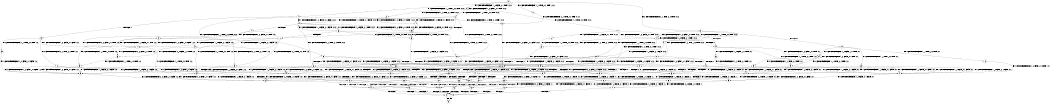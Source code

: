 digraph BCG {
size = "7, 10.5";
center = TRUE;
node [shape = circle];
0 [peripheries = 2];
0 -> 1 [label = "EX !0 !ATOMIC_EXCH_BRANCH (1, +1, TRUE, +0, 2, TRUE) !:0:1:2:"];
0 -> 2 [label = "EX !1 !ATOMIC_EXCH_BRANCH (1, +0, FALSE, +0, 1, TRUE) !:0:1:2:"];
0 -> 3 [label = "EX !2 !ATOMIC_EXCH_BRANCH (2, +1, TRUE, +0, 2, TRUE) !:0:1:2:"];
0 -> 4 [label = "EX !0 !ATOMIC_EXCH_BRANCH (1, +1, TRUE, +0, 2, TRUE) !:0:1:2:"];
1 -> 5 [label = "EX !2 !ATOMIC_EXCH_BRANCH (2, +1, TRUE, +0, 2, TRUE) !:0:1:2:"];
2 -> 6 [label = "EX !0 !ATOMIC_EXCH_BRANCH (1, +1, TRUE, +0, 2, TRUE) !:0:1:2:"];
2 -> 7 [label = "EX !2 !ATOMIC_EXCH_BRANCH (2, +1, TRUE, +0, 2, TRUE) !:0:1:2:"];
2 -> 8 [label = "EX !0 !ATOMIC_EXCH_BRANCH (1, +1, TRUE, +0, 2, TRUE) !:0:1:2:"];
2 -> 2 [label = "EX !1 !ATOMIC_EXCH_BRANCH (1, +0, FALSE, +0, 1, TRUE) !:0:1:2:"];
3 -> 9 [label = "EX !0 !ATOMIC_EXCH_BRANCH (1, +1, TRUE, +0, 2, TRUE) !:0:1:2:"];
3 -> 10 [label = "TERMINATE !2"];
3 -> 11 [label = "EX !1 !ATOMIC_EXCH_BRANCH (1, +0, FALSE, +0, 1, TRUE) !:0:1:2:"];
3 -> 12 [label = "EX !0 !ATOMIC_EXCH_BRANCH (1, +1, TRUE, +0, 2, TRUE) !:0:1:2:"];
4 -> 5 [label = "EX !2 !ATOMIC_EXCH_BRANCH (2, +1, TRUE, +0, 2, TRUE) !:0:1:2:"];
4 -> 13 [label = "TERMINATE !0"];
4 -> 14 [label = "EX !1 !ATOMIC_EXCH_BRANCH (1, +0, FALSE, +0, 1, FALSE) !:0:1:2:"];
4 -> 15 [label = "EX !2 !ATOMIC_EXCH_BRANCH (2, +1, TRUE, +0, 2, TRUE) !:0:1:2:"];
5 -> 16 [label = "EX !1 !ATOMIC_EXCH_BRANCH (1, +0, FALSE, +0, 1, FALSE) !:0:1:2:"];
6 -> 17 [label = "EX !1 !ATOMIC_EXCH_BRANCH (1, +0, FALSE, +0, 1, FALSE) !:0:1:2:"];
7 -> 18 [label = "EX !1 !ATOMIC_EXCH_BRANCH (1, +0, FALSE, +0, 1, TRUE) !:0:1:2:"];
7 -> 19 [label = "TERMINATE !2"];
7 -> 20 [label = "EX !0 !ATOMIC_EXCH_BRANCH (1, +1, TRUE, +0, 2, TRUE) !:0:1:2:"];
7 -> 11 [label = "EX !1 !ATOMIC_EXCH_BRANCH (1, +0, FALSE, +0, 1, TRUE) !:0:1:2:"];
8 -> 17 [label = "EX !1 !ATOMIC_EXCH_BRANCH (1, +0, FALSE, +0, 1, FALSE) !:0:1:2:"];
8 -> 21 [label = "TERMINATE !0"];
8 -> 22 [label = "EX !2 !ATOMIC_EXCH_BRANCH (2, +1, TRUE, +0, 2, TRUE) !:0:1:2:"];
8 -> 14 [label = "EX !1 !ATOMIC_EXCH_BRANCH (1, +0, FALSE, +0, 1, FALSE) !:0:1:2:"];
9 -> 16 [label = "EX !1 !ATOMIC_EXCH_BRANCH (1, +0, FALSE, +0, 1, FALSE) !:0:1:2:"];
10 -> 23 [label = "EX !0 !ATOMIC_EXCH_BRANCH (1, +1, TRUE, +0, 2, TRUE) !:0:1:"];
10 -> 24 [label = "EX !1 !ATOMIC_EXCH_BRANCH (1, +0, FALSE, +0, 1, TRUE) !:0:1:"];
10 -> 25 [label = "EX !0 !ATOMIC_EXCH_BRANCH (1, +1, TRUE, +0, 2, TRUE) !:0:1:"];
11 -> 26 [label = "EX !0 !ATOMIC_EXCH_BRANCH (1, +1, TRUE, +0, 2, TRUE) !:0:1:2:"];
11 -> 19 [label = "TERMINATE !2"];
11 -> 20 [label = "EX !0 !ATOMIC_EXCH_BRANCH (1, +1, TRUE, +0, 2, TRUE) !:0:1:2:"];
11 -> 11 [label = "EX !1 !ATOMIC_EXCH_BRANCH (1, +0, FALSE, +0, 1, TRUE) !:0:1:2:"];
12 -> 16 [label = "EX !1 !ATOMIC_EXCH_BRANCH (1, +0, FALSE, +0, 1, FALSE) !:0:1:2:"];
12 -> 27 [label = "TERMINATE !2"];
12 -> 28 [label = "TERMINATE !0"];
12 -> 29 [label = "EX !1 !ATOMIC_EXCH_BRANCH (1, +0, FALSE, +0, 1, FALSE) !:0:1:2:"];
13 -> 30 [label = "EX !2 !ATOMIC_EXCH_BRANCH (2, +1, TRUE, +0, 2, TRUE) !:1:2:"];
13 -> 31 [label = "EX !1 !ATOMIC_EXCH_BRANCH (1, +0, FALSE, +0, 1, FALSE) !:1:2:"];
13 -> 32 [label = "EX !2 !ATOMIC_EXCH_BRANCH (2, +1, TRUE, +0, 2, TRUE) !:1:2:"];
14 -> 33 [label = "EX !1 !ATOMIC_EXCH_BRANCH (2, +0, FALSE, +0, 1, TRUE) !:0:1:2:"];
14 -> 34 [label = "TERMINATE !0"];
14 -> 35 [label = "EX !2 !ATOMIC_EXCH_BRANCH (2, +1, TRUE, +0, 2, TRUE) !:0:1:2:"];
14 -> 36 [label = "EX !1 !ATOMIC_EXCH_BRANCH (2, +0, FALSE, +0, 1, TRUE) !:0:1:2:"];
15 -> 16 [label = "EX !1 !ATOMIC_EXCH_BRANCH (1, +0, FALSE, +0, 1, FALSE) !:0:1:2:"];
15 -> 27 [label = "TERMINATE !2"];
15 -> 28 [label = "TERMINATE !0"];
15 -> 29 [label = "EX !1 !ATOMIC_EXCH_BRANCH (1, +0, FALSE, +0, 1, FALSE) !:0:1:2:"];
16 -> 37 [label = "EX !1 !ATOMIC_EXCH_BRANCH (2, +0, FALSE, +0, 1, FALSE) !:0:1:2:"];
17 -> 33 [label = "EX !1 !ATOMIC_EXCH_BRANCH (2, +0, FALSE, +0, 1, TRUE) !:0:1:2:"];
18 -> 26 [label = "EX !0 !ATOMIC_EXCH_BRANCH (1, +1, TRUE, +0, 2, TRUE) !:0:1:2:"];
19 -> 38 [label = "EX !1 !ATOMIC_EXCH_BRANCH (1, +0, FALSE, +0, 1, TRUE) !:0:1:"];
19 -> 39 [label = "EX !0 !ATOMIC_EXCH_BRANCH (1, +1, TRUE, +0, 2, TRUE) !:0:1:"];
19 -> 24 [label = "EX !1 !ATOMIC_EXCH_BRANCH (1, +0, FALSE, +0, 1, TRUE) !:0:1:"];
20 -> 16 [label = "EX !1 !ATOMIC_EXCH_BRANCH (1, +0, FALSE, +0, 1, FALSE) !:0:1:2:"];
20 -> 40 [label = "TERMINATE !2"];
20 -> 41 [label = "TERMINATE !0"];
20 -> 29 [label = "EX !1 !ATOMIC_EXCH_BRANCH (1, +0, FALSE, +0, 1, FALSE) !:0:1:2:"];
21 -> 42 [label = "EX !1 !ATOMIC_EXCH_BRANCH (1, +0, FALSE, +0, 1, FALSE) !:1:2:"];
21 -> 43 [label = "EX !2 !ATOMIC_EXCH_BRANCH (2, +1, TRUE, +0, 2, TRUE) !:1:2:"];
21 -> 31 [label = "EX !1 !ATOMIC_EXCH_BRANCH (1, +0, FALSE, +0, 1, FALSE) !:1:2:"];
22 -> 16 [label = "EX !1 !ATOMIC_EXCH_BRANCH (1, +0, FALSE, +0, 1, FALSE) !:0:1:2:"];
22 -> 40 [label = "TERMINATE !2"];
22 -> 41 [label = "TERMINATE !0"];
22 -> 29 [label = "EX !1 !ATOMIC_EXCH_BRANCH (1, +0, FALSE, +0, 1, FALSE) !:0:1:2:"];
23 -> 44 [label = "EX !1 !ATOMIC_EXCH_BRANCH (1, +0, FALSE, +0, 1, FALSE) !:0:1:"];
24 -> 45 [label = "EX !0 !ATOMIC_EXCH_BRANCH (1, +1, TRUE, +0, 2, TRUE) !:0:1:"];
24 -> 39 [label = "EX !0 !ATOMIC_EXCH_BRANCH (1, +1, TRUE, +0, 2, TRUE) !:0:1:"];
24 -> 24 [label = "EX !1 !ATOMIC_EXCH_BRANCH (1, +0, FALSE, +0, 1, TRUE) !:0:1:"];
25 -> 44 [label = "EX !1 !ATOMIC_EXCH_BRANCH (1, +0, FALSE, +0, 1, FALSE) !:0:1:"];
25 -> 46 [label = "TERMINATE !0"];
25 -> 47 [label = "EX !1 !ATOMIC_EXCH_BRANCH (1, +0, FALSE, +0, 1, FALSE) !:0:1:"];
26 -> 16 [label = "EX !1 !ATOMIC_EXCH_BRANCH (1, +0, FALSE, +0, 1, FALSE) !:0:1:2:"];
27 -> 44 [label = "EX !1 !ATOMIC_EXCH_BRANCH (1, +0, FALSE, +0, 1, FALSE) !:0:1:"];
27 -> 46 [label = "TERMINATE !0"];
27 -> 47 [label = "EX !1 !ATOMIC_EXCH_BRANCH (1, +0, FALSE, +0, 1, FALSE) !:0:1:"];
28 -> 48 [label = "EX !1 !ATOMIC_EXCH_BRANCH (1, +0, FALSE, +0, 1, FALSE) !:1:2:"];
28 -> 46 [label = "TERMINATE !2"];
28 -> 49 [label = "EX !1 !ATOMIC_EXCH_BRANCH (1, +0, FALSE, +0, 1, FALSE) !:1:2:"];
29 -> 37 [label = "EX !1 !ATOMIC_EXCH_BRANCH (2, +0, FALSE, +0, 1, FALSE) !:0:1:2:"];
29 -> 50 [label = "TERMINATE !2"];
29 -> 51 [label = "TERMINATE !0"];
29 -> 52 [label = "EX !1 !ATOMIC_EXCH_BRANCH (2, +0, FALSE, +0, 1, FALSE) !:0:1:2:"];
30 -> 48 [label = "EX !1 !ATOMIC_EXCH_BRANCH (1, +0, FALSE, +0, 1, FALSE) !:1:2:"];
31 -> 53 [label = "EX !1 !ATOMIC_EXCH_BRANCH (2, +0, FALSE, +0, 1, TRUE) !:1:2:"];
31 -> 54 [label = "EX !2 !ATOMIC_EXCH_BRANCH (2, +1, TRUE, +0, 2, TRUE) !:1:2:"];
31 -> 55 [label = "EX !1 !ATOMIC_EXCH_BRANCH (2, +0, FALSE, +0, 1, TRUE) !:1:2:"];
32 -> 48 [label = "EX !1 !ATOMIC_EXCH_BRANCH (1, +0, FALSE, +0, 1, FALSE) !:1:2:"];
32 -> 46 [label = "TERMINATE !2"];
32 -> 49 [label = "EX !1 !ATOMIC_EXCH_BRANCH (1, +0, FALSE, +0, 1, FALSE) !:1:2:"];
33 -> 56 [label = "EX !2 !ATOMIC_EXCH_BRANCH (2, +1, TRUE, +0, 2, TRUE) !:0:1:2:"];
34 -> 53 [label = "EX !1 !ATOMIC_EXCH_BRANCH (2, +0, FALSE, +0, 1, TRUE) !:1:2:"];
34 -> 54 [label = "EX !2 !ATOMIC_EXCH_BRANCH (2, +1, TRUE, +0, 2, TRUE) !:1:2:"];
34 -> 55 [label = "EX !1 !ATOMIC_EXCH_BRANCH (2, +0, FALSE, +0, 1, TRUE) !:1:2:"];
35 -> 37 [label = "EX !1 !ATOMIC_EXCH_BRANCH (2, +0, FALSE, +0, 1, FALSE) !:0:1:2:"];
35 -> 50 [label = "TERMINATE !2"];
35 -> 51 [label = "TERMINATE !0"];
35 -> 52 [label = "EX !1 !ATOMIC_EXCH_BRANCH (2, +0, FALSE, +0, 1, FALSE) !:0:1:2:"];
36 -> 56 [label = "EX !2 !ATOMIC_EXCH_BRANCH (2, +1, TRUE, +0, 2, TRUE) !:0:1:2:"];
36 -> 21 [label = "TERMINATE !0"];
36 -> 22 [label = "EX !2 !ATOMIC_EXCH_BRANCH (2, +1, TRUE, +0, 2, TRUE) !:0:1:2:"];
36 -> 14 [label = "EX !1 !ATOMIC_EXCH_BRANCH (1, +0, FALSE, +0, 1, FALSE) !:0:1:2:"];
37 -> 57 [label = "TERMINATE !0"];
38 -> 45 [label = "EX !0 !ATOMIC_EXCH_BRANCH (1, +1, TRUE, +0, 2, TRUE) !:0:1:"];
39 -> 44 [label = "EX !1 !ATOMIC_EXCH_BRANCH (1, +0, FALSE, +0, 1, FALSE) !:0:1:"];
39 -> 58 [label = "TERMINATE !0"];
39 -> 47 [label = "EX !1 !ATOMIC_EXCH_BRANCH (1, +0, FALSE, +0, 1, FALSE) !:0:1:"];
40 -> 44 [label = "EX !1 !ATOMIC_EXCH_BRANCH (1, +0, FALSE, +0, 1, FALSE) !:0:1:"];
40 -> 58 [label = "TERMINATE !0"];
40 -> 47 [label = "EX !1 !ATOMIC_EXCH_BRANCH (1, +0, FALSE, +0, 1, FALSE) !:0:1:"];
41 -> 48 [label = "EX !1 !ATOMIC_EXCH_BRANCH (1, +0, FALSE, +0, 1, FALSE) !:1:2:"];
41 -> 58 [label = "TERMINATE !2"];
41 -> 49 [label = "EX !1 !ATOMIC_EXCH_BRANCH (1, +0, FALSE, +0, 1, FALSE) !:1:2:"];
42 -> 53 [label = "EX !1 !ATOMIC_EXCH_BRANCH (2, +0, FALSE, +0, 1, TRUE) !:1:2:"];
43 -> 48 [label = "EX !1 !ATOMIC_EXCH_BRANCH (1, +0, FALSE, +0, 1, FALSE) !:1:2:"];
43 -> 58 [label = "TERMINATE !2"];
43 -> 49 [label = "EX !1 !ATOMIC_EXCH_BRANCH (1, +0, FALSE, +0, 1, FALSE) !:1:2:"];
44 -> 59 [label = "EX !1 !ATOMIC_EXCH_BRANCH (2, +0, FALSE, +0, 1, FALSE) !:0:1:"];
45 -> 44 [label = "EX !1 !ATOMIC_EXCH_BRANCH (1, +0, FALSE, +0, 1, FALSE) !:0:1:"];
46 -> 60 [label = "EX !1 !ATOMIC_EXCH_BRANCH (1, +0, FALSE, +0, 1, FALSE) !:1:"];
46 -> 61 [label = "EX !1 !ATOMIC_EXCH_BRANCH (1, +0, FALSE, +0, 1, FALSE) !:1:"];
47 -> 59 [label = "EX !1 !ATOMIC_EXCH_BRANCH (2, +0, FALSE, +0, 1, FALSE) !:0:1:"];
47 -> 62 [label = "TERMINATE !0"];
47 -> 63 [label = "EX !1 !ATOMIC_EXCH_BRANCH (2, +0, FALSE, +0, 1, FALSE) !:0:1:"];
48 -> 64 [label = "EX !1 !ATOMIC_EXCH_BRANCH (2, +0, FALSE, +0, 1, FALSE) !:1:2:"];
49 -> 64 [label = "EX !1 !ATOMIC_EXCH_BRANCH (2, +0, FALSE, +0, 1, FALSE) !:1:2:"];
49 -> 62 [label = "TERMINATE !2"];
49 -> 65 [label = "EX !1 !ATOMIC_EXCH_BRANCH (2, +0, FALSE, +0, 1, FALSE) !:1:2:"];
50 -> 59 [label = "EX !1 !ATOMIC_EXCH_BRANCH (2, +0, FALSE, +0, 1, FALSE) !:0:1:"];
50 -> 62 [label = "TERMINATE !0"];
50 -> 63 [label = "EX !1 !ATOMIC_EXCH_BRANCH (2, +0, FALSE, +0, 1, FALSE) !:0:1:"];
51 -> 64 [label = "EX !1 !ATOMIC_EXCH_BRANCH (2, +0, FALSE, +0, 1, FALSE) !:1:2:"];
51 -> 62 [label = "TERMINATE !2"];
51 -> 65 [label = "EX !1 !ATOMIC_EXCH_BRANCH (2, +0, FALSE, +0, 1, FALSE) !:1:2:"];
52 -> 57 [label = "TERMINATE !0"];
52 -> 66 [label = "TERMINATE !1"];
52 -> 67 [label = "TERMINATE !2"];
52 -> 68 [label = "TERMINATE !0"];
53 -> 69 [label = "EX !2 !ATOMIC_EXCH_BRANCH (2, +1, TRUE, +0, 2, TRUE) !:1:2:"];
54 -> 64 [label = "EX !1 !ATOMIC_EXCH_BRANCH (2, +0, FALSE, +0, 1, FALSE) !:1:2:"];
54 -> 62 [label = "TERMINATE !2"];
54 -> 65 [label = "EX !1 !ATOMIC_EXCH_BRANCH (2, +0, FALSE, +0, 1, FALSE) !:1:2:"];
55 -> 69 [label = "EX !2 !ATOMIC_EXCH_BRANCH (2, +1, TRUE, +0, 2, TRUE) !:1:2:"];
55 -> 43 [label = "EX !2 !ATOMIC_EXCH_BRANCH (2, +1, TRUE, +0, 2, TRUE) !:1:2:"];
55 -> 31 [label = "EX !1 !ATOMIC_EXCH_BRANCH (1, +0, FALSE, +0, 1, FALSE) !:1:2:"];
56 -> 16 [label = "EX !1 !ATOMIC_EXCH_BRANCH (1, +0, FALSE, +0, 1, FALSE) !:0:1:2:"];
57 -> 70 [label = "TERMINATE !2"];
58 -> 60 [label = "EX !1 !ATOMIC_EXCH_BRANCH (1, +0, FALSE, +0, 1, FALSE) !:1:"];
58 -> 61 [label = "EX !1 !ATOMIC_EXCH_BRANCH (1, +0, FALSE, +0, 1, FALSE) !:1:"];
59 -> 70 [label = "TERMINATE !0"];
60 -> 71 [label = "EX !1 !ATOMIC_EXCH_BRANCH (2, +0, FALSE, +0, 1, FALSE) !:1:"];
61 -> 71 [label = "EX !1 !ATOMIC_EXCH_BRANCH (2, +0, FALSE, +0, 1, FALSE) !:1:"];
61 -> 72 [label = "EX !1 !ATOMIC_EXCH_BRANCH (2, +0, FALSE, +0, 1, FALSE) !:1:"];
62 -> 71 [label = "EX !1 !ATOMIC_EXCH_BRANCH (2, +0, FALSE, +0, 1, FALSE) !:1:"];
62 -> 72 [label = "EX !1 !ATOMIC_EXCH_BRANCH (2, +0, FALSE, +0, 1, FALSE) !:1:"];
63 -> 70 [label = "TERMINATE !0"];
63 -> 73 [label = "TERMINATE !1"];
63 -> 74 [label = "TERMINATE !0"];
64 -> 70 [label = "TERMINATE !2"];
65 -> 70 [label = "TERMINATE !2"];
65 -> 75 [label = "TERMINATE !1"];
65 -> 74 [label = "TERMINATE !2"];
66 -> 76 [label = "TERMINATE !0"];
66 -> 73 [label = "TERMINATE !2"];
66 -> 75 [label = "TERMINATE !0"];
67 -> 70 [label = "TERMINATE !0"];
67 -> 73 [label = "TERMINATE !1"];
67 -> 74 [label = "TERMINATE !0"];
68 -> 70 [label = "TERMINATE !2"];
68 -> 75 [label = "TERMINATE !1"];
68 -> 74 [label = "TERMINATE !2"];
69 -> 48 [label = "EX !1 !ATOMIC_EXCH_BRANCH (1, +0, FALSE, +0, 1, FALSE) !:1:2:"];
70 -> 77 [label = "TERMINATE !1"];
71 -> 77 [label = "TERMINATE !1"];
72 -> 77 [label = "TERMINATE !1"];
72 -> 78 [label = "TERMINATE !1"];
73 -> 77 [label = "TERMINATE !0"];
73 -> 78 [label = "TERMINATE !0"];
74 -> 77 [label = "TERMINATE !1"];
74 -> 78 [label = "TERMINATE !1"];
75 -> 77 [label = "TERMINATE !2"];
75 -> 78 [label = "TERMINATE !2"];
76 -> 77 [label = "TERMINATE !2"];
77 -> 79 [label = "exit"];
78 -> 79 [label = "exit"];
}
